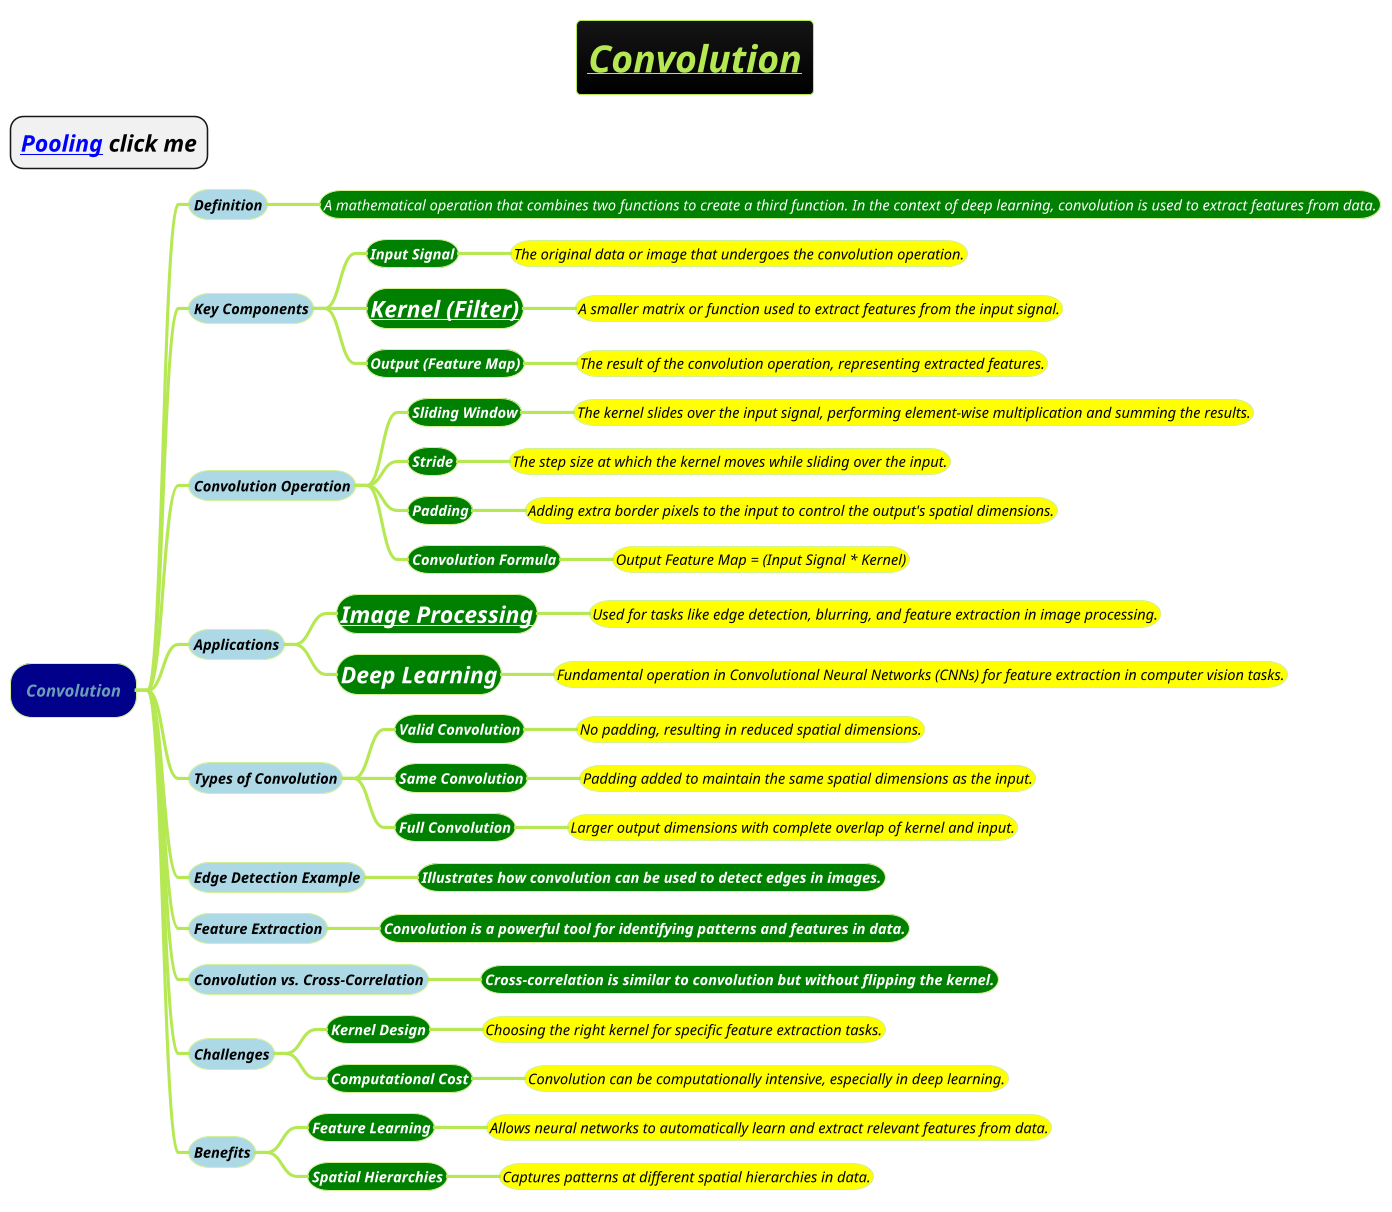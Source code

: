 @startmindmap
title =<i><b><u>Convolution
* =<i>[[Pooling.puml Pooling]] click me
!theme hacker


*[#darkblue] <i>Convolution
**[#lightblue] <color #black><i><size:14>Definition
***[#green] <color #white><i><size:14>A mathematical operation that combines two functions to create a third function. In the context of deep learning, convolution is used to extract features from data.

**[#lightblue] <color #black><i><size:14>Key Components
***[#green] <b><color #white><i><size:14>Input Signal
****[#yellow] <color #black><i><size:14>The original data or image that undergoes the convolution operation.
***[#green] <b><color #white><i><size:22>[[Filters-or-Kernels.puml Kernel (Filter)]]
****[#yellow] <color #black><i><size:14>A smaller matrix or function used to extract features from the input signal.
***[#green] <b><color #white><i><size:14>Output (Feature Map)
****[#yellow] <color #black><i><size:14>The result of the convolution operation, representing extracted features.

**[#lightblue] <color #black><i><size:14>Convolution Operation
***[#green] <b><color #white><i><size:14>Sliding Window
****[#yellow] <color #black><i><size:14>The kernel slides over the input signal, performing element-wise multiplication and summing the results.
***[#green] <b><color #white><i><size:14>Stride
****[#yellow] <color #black><i><size:14>The step size at which the kernel moves while sliding over the input.
***[#green] <b><color #white><i><size:14>Padding
****[#yellow] <color #black><i><size:14>Adding extra border pixels to the input to control the output's spatial dimensions.
***[#green] <b><color #white><i><size:14>Convolution Formula
****[#yellow] <color #black><i><size:14>Output Feature Map = (Input Signal * Kernel)

**[#lightblue] <color #black><i><size:14>Applications
***[#green] <b><color #white><i><size:22>[[Image-Processing.puml Image Processing]]
****[#yellow] <color #black><i><size:14>Used for tasks like edge detection, blurring, and feature extraction in image processing.
***[#green] <b><color #white><i><size:22>Deep Learning
****[#yellow] <color #black><i><size:14>Fundamental operation in Convolutional Neural Networks (CNNs) for feature extraction in computer vision tasks.

**[#lightblue] <color #black><i><size:14>Types of Convolution
***[#green] <b><color #white><i><size:14>Valid Convolution
****[#yellow] <color #black><i><size:14>No padding, resulting in reduced spatial dimensions.
***[#green] <b><color #white><i><size:14>Same Convolution
****[#yellow] <color #black><i><size:14>Padding added to maintain the same spatial dimensions as the input.
***[#green] <b><color #white><i><size:14>Full Convolution
****[#yellow] <color #black><i><size:14>Larger output dimensions with complete overlap of kernel and input.

**[#lightblue] <color #black><i><size:14>Edge Detection Example
***[#green] <b><color #white><i><size:14>Illustrates how convolution can be used to detect edges in images.

**[#lightblue] <color #black><i><size:14>Feature Extraction
***[#green] <b><color #white><i><size:14>Convolution is a powerful tool for identifying patterns and features in data.

**[#lightblue] <color #black><i><size:14>Convolution vs. Cross-Correlation
***[#green] <b><color #white><i><size:14>Cross-correlation is similar to convolution but without flipping the kernel.

**[#lightblue] <color #black><i><size:14>Challenges
***[#green] <b><color #white><i><size:14>Kernel Design
****[#yellow] <color #black><i><size:14>Choosing the right kernel for specific feature extraction tasks.
***[#green] <b><color #white><i><size:14>Computational Cost
****[#yellow] <color #black><i><size:14>Convolution can be computationally intensive, especially in deep learning.

**[#lightblue] <color #black><i><size:14>Benefits
***[#green] <b><color #white><i><size:14>Feature Learning
****[#yellow] <color #black><i><size:14>Allows neural networks to automatically learn and extract relevant features from data.
***[#green] <b><color #white><i><size:14>Spatial Hierarchies
****[#yellow] <color #black><i><size:14>Captures patterns at different spatial hierarchies in data.
@endmindmap
